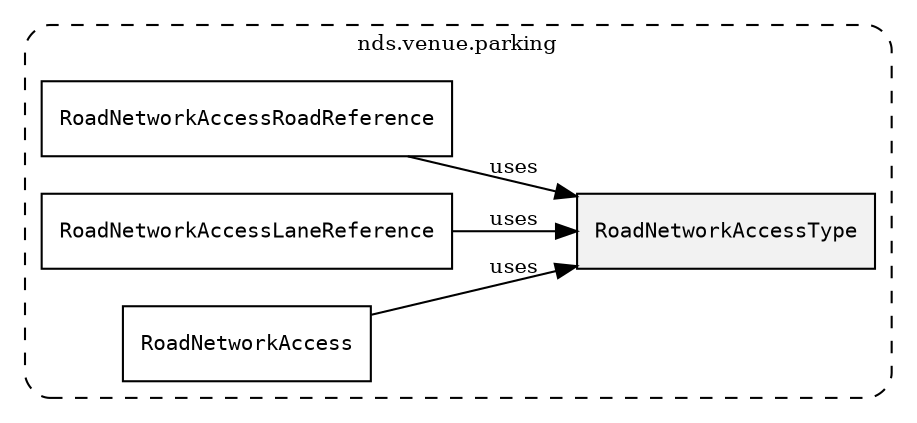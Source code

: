 /**
 * This dot file creates symbol collaboration diagram for RoadNetworkAccessType.
 */
digraph ZSERIO
{
    node [shape=box, fontsize=10];
    rankdir="LR";
    fontsize=10;
    tooltip="RoadNetworkAccessType collaboration diagram";

    subgraph "cluster_nds.venue.parking"
    {
        style="dashed, rounded";
        label="nds.venue.parking";
        tooltip="Package nds.venue.parking";
        href="../../../content/packages/nds.venue.parking.html#Package-nds-venue-parking";
        target="_parent";

        "RoadNetworkAccessType" [style="filled", fillcolor="#0000000D", target="_parent", label=<<font face="monospace"><table align="center" border="0" cellspacing="0" cellpadding="0"><tr><td href="../../../content/packages/nds.venue.parking.html#Enum-RoadNetworkAccessType" title="Enum defined in nds.venue.parking">RoadNetworkAccessType</td></tr></table></font>>];
        "RoadNetworkAccessRoadReference" [target="_parent", label=<<font face="monospace"><table align="center" border="0" cellspacing="0" cellpadding="0"><tr><td href="../../../content/packages/nds.venue.parking.html#Structure-RoadNetworkAccessRoadReference" title="Structure defined in nds.venue.parking">RoadNetworkAccessRoadReference</td></tr></table></font>>];
        "RoadNetworkAccessLaneReference" [target="_parent", label=<<font face="monospace"><table align="center" border="0" cellspacing="0" cellpadding="0"><tr><td href="../../../content/packages/nds.venue.parking.html#Structure-RoadNetworkAccessLaneReference" title="Structure defined in nds.venue.parking">RoadNetworkAccessLaneReference</td></tr></table></font>>];
        "RoadNetworkAccess" [target="_parent", label=<<font face="monospace"><table align="center" border="0" cellspacing="0" cellpadding="0"><tr><td href="../../../content/packages/nds.venue.parking.html#Structure-RoadNetworkAccess" title="Structure defined in nds.venue.parking">RoadNetworkAccess</td></tr></table></font>>];
    }

    "RoadNetworkAccessRoadReference" -> "RoadNetworkAccessType" [label="uses", fontsize=10];
    "RoadNetworkAccessLaneReference" -> "RoadNetworkAccessType" [label="uses", fontsize=10];
    "RoadNetworkAccess" -> "RoadNetworkAccessType" [label="uses", fontsize=10];
}
